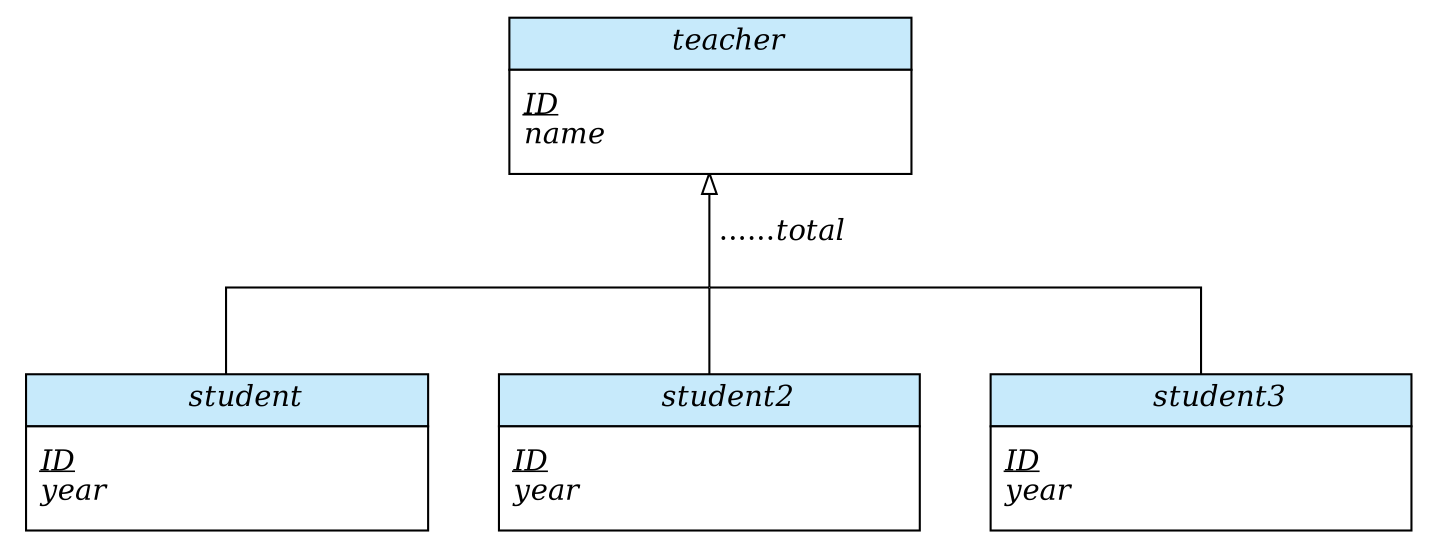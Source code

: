 digraph ER {
    layout=dot;
    overlap=false;
    splines="ortho";
    outputorder="edgesfirst";
    rankdir="BT";

    node [shape=plaintext] teacher 
    [label=<
        <TABLE BORDER="0" CELLBORDER="1" CELLSPACING="0" PORT="port">
            <TR><TD BGCOLOR="#C7EAFB" CELLPADDING="4">
                <I>teacher</I>
            </TD></TR>
            <TR><TD
                BALIGN="LEFT"
                ALIGN="LEFT"
                WIDTH="80"
                HEIGHT="50"
                CELLPADDING="6"
                BGCOLOR="#FFFFFF"
            >
				<U><I>ID</I></U>
				<BR/>
				<I>name</I>
            </TD></TR>
        </TABLE>
    >];

    node [shape=plaintext] student 
    [label=<
        <TABLE BORDER="0" CELLBORDER="1" CELLSPACING="0" PORT="port">
            <TR><TD BGCOLOR="#C7EAFB" CELLPADDING="4">
                <I>student</I>
            </TD></TR>
            <TR><TD
                BALIGN="LEFT"
                ALIGN="LEFT"
                WIDTH="80"
                HEIGHT="50"
                CELLPADDING="6"
                BGCOLOR="#FFFFFF"
            >
				<U><I>ID</I></U>
				<BR/>
				<I>year</I>
            </TD></TR>
        </TABLE>
    >];

    node [shape=plaintext] student2 
    [label=<
        <TABLE BORDER="0" CELLBORDER="1" CELLSPACING="0" PORT="port">
            <TR><TD BGCOLOR="#C7EAFB" CELLPADDING="4">
                <I>student2</I>
            </TD></TR>
            <TR><TD
                BALIGN="LEFT"
                ALIGN="LEFT"
                WIDTH="80"
                HEIGHT="50"
                CELLPADDING="6"
                BGCOLOR="#FFFFFF"
            >
				<U><I>ID</I></U>
				<BR/>
				<I>year</I>
            </TD></TR>
        </TABLE>
    >];

    node [shape=plaintext] student3 
    [label=<
        <TABLE BORDER="0" CELLBORDER="1" CELLSPACING="0" PORT="port">
            <TR><TD BGCOLOR="#C7EAFB" CELLPADDING="4">
                <I>student3</I>
            </TD></TR>
            <TR><TD
                BALIGN="LEFT"
                ALIGN="LEFT"
                WIDTH="80"
                HEIGHT="50"
                CELLPADDING="6"
                BGCOLOR="#FFFFFF"
            >
				<U><I>ID</I></U>
				<BR/>
				<I>year</I>
            </TD></TR>
        </TABLE>
    >];

    point [shape="point" width="0.002" height="0.002"];
    { student, student2, student3 } -> point [minlen="1" dir="none" tailclip="false"];
    point -> teacher:port [minlen="1" dir="front" headclip="true" arrowhead="empty" label=< ......<I>total</I>>];
}
